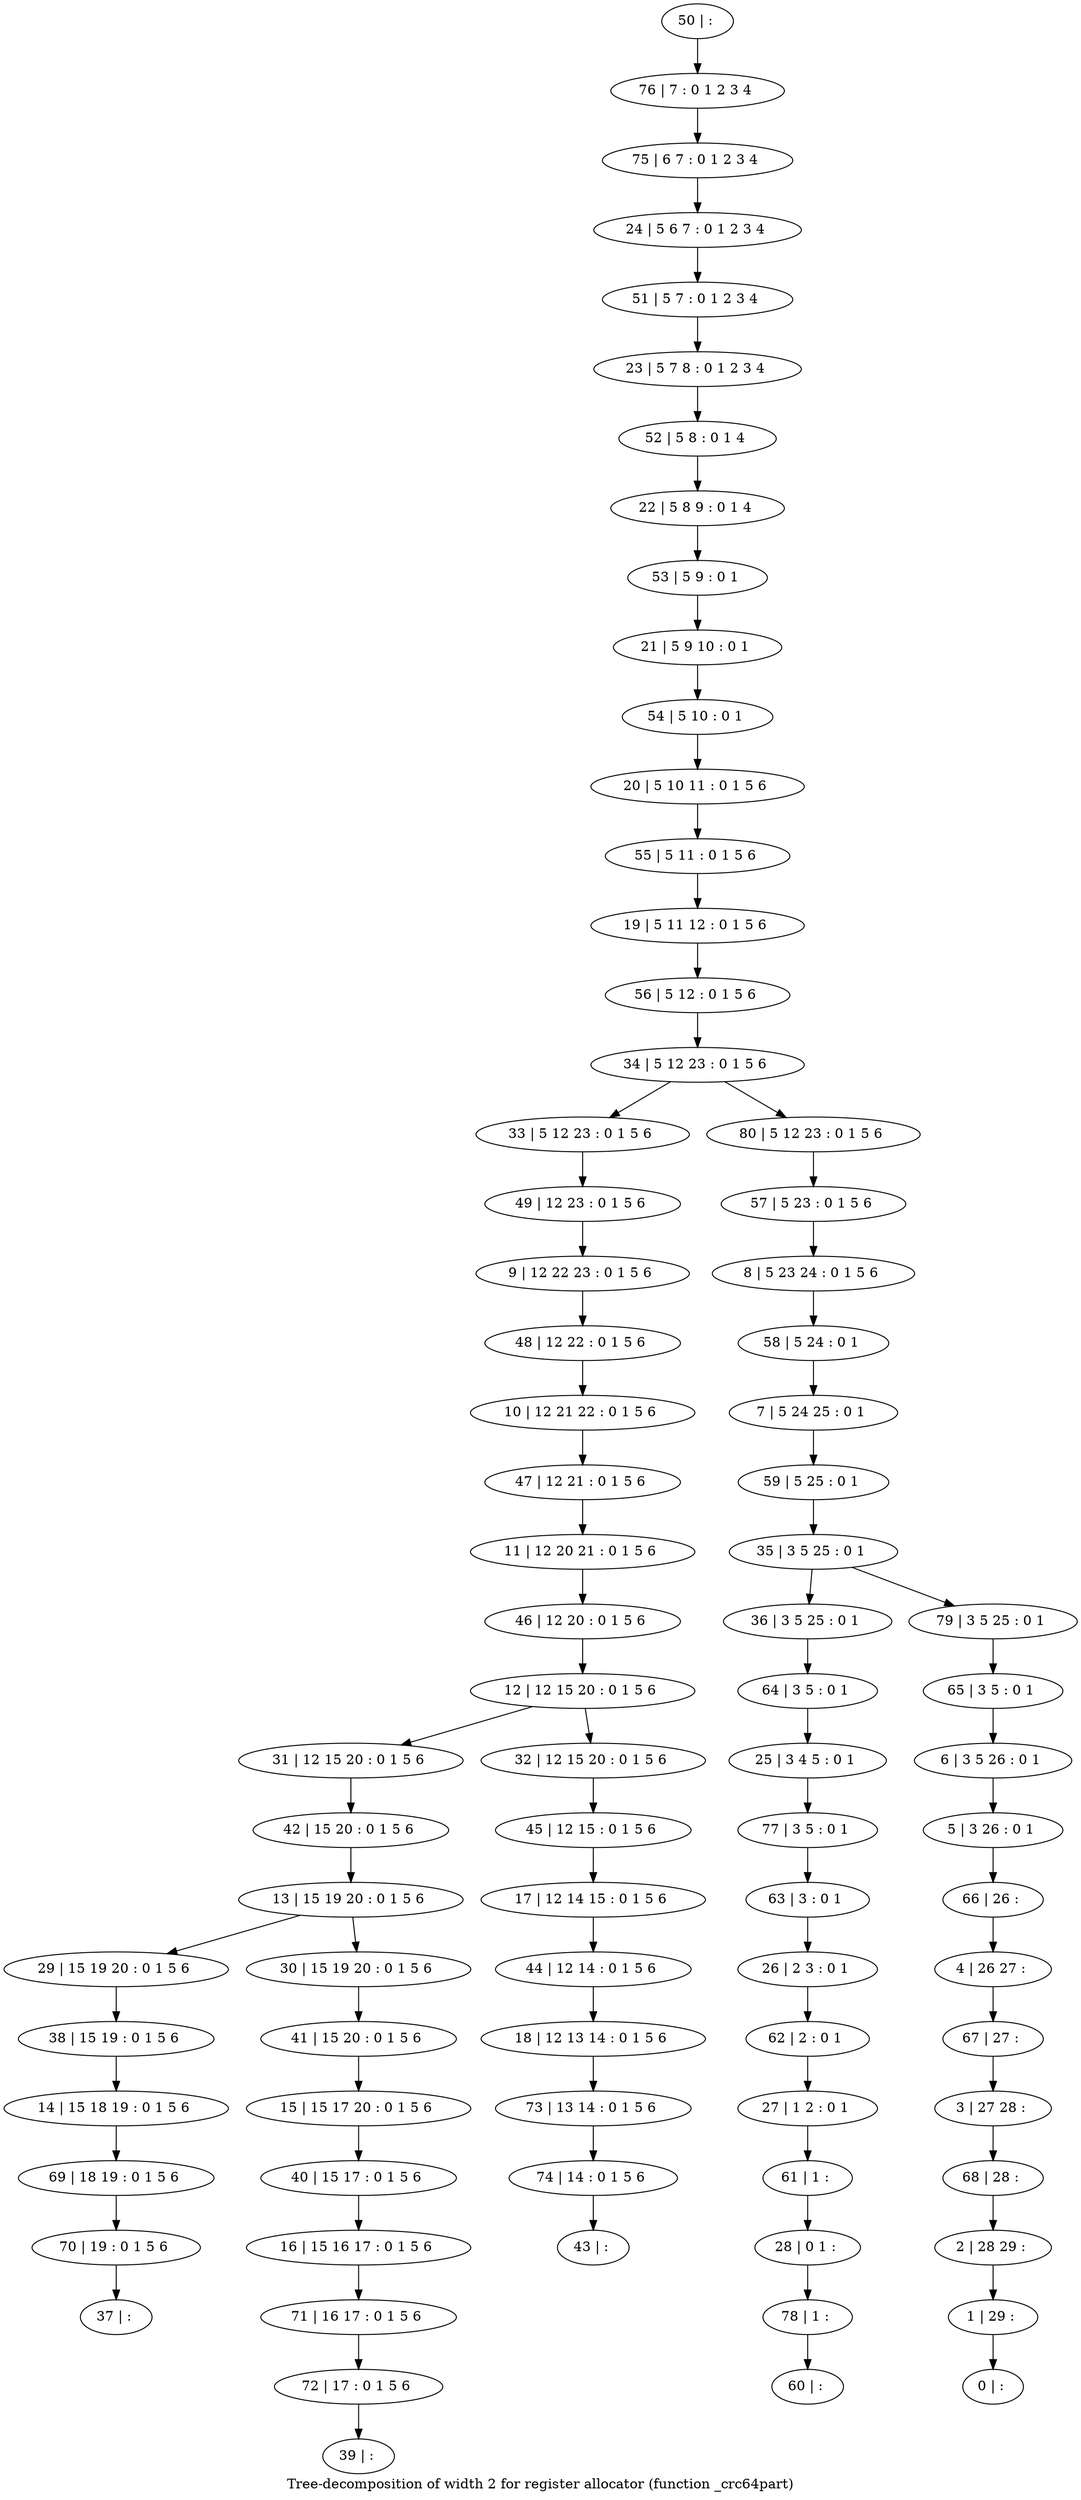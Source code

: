digraph G {
graph [label="Tree-decomposition of width 2 for register allocator (function _crc64part)"]
0[label="0 | : "];
1[label="1 | 29 : "];
2[label="2 | 28 29 : "];
3[label="3 | 27 28 : "];
4[label="4 | 26 27 : "];
5[label="5 | 3 26 : 0 1 "];
6[label="6 | 3 5 26 : 0 1 "];
7[label="7 | 5 24 25 : 0 1 "];
8[label="8 | 5 23 24 : 0 1 5 6 "];
9[label="9 | 12 22 23 : 0 1 5 6 "];
10[label="10 | 12 21 22 : 0 1 5 6 "];
11[label="11 | 12 20 21 : 0 1 5 6 "];
12[label="12 | 12 15 20 : 0 1 5 6 "];
13[label="13 | 15 19 20 : 0 1 5 6 "];
14[label="14 | 15 18 19 : 0 1 5 6 "];
15[label="15 | 15 17 20 : 0 1 5 6 "];
16[label="16 | 15 16 17 : 0 1 5 6 "];
17[label="17 | 12 14 15 : 0 1 5 6 "];
18[label="18 | 12 13 14 : 0 1 5 6 "];
19[label="19 | 5 11 12 : 0 1 5 6 "];
20[label="20 | 5 10 11 : 0 1 5 6 "];
21[label="21 | 5 9 10 : 0 1 "];
22[label="22 | 5 8 9 : 0 1 4 "];
23[label="23 | 5 7 8 : 0 1 2 3 4 "];
24[label="24 | 5 6 7 : 0 1 2 3 4 "];
25[label="25 | 3 4 5 : 0 1 "];
26[label="26 | 2 3 : 0 1 "];
27[label="27 | 1 2 : 0 1 "];
28[label="28 | 0 1 : "];
29[label="29 | 15 19 20 : 0 1 5 6 "];
30[label="30 | 15 19 20 : 0 1 5 6 "];
31[label="31 | 12 15 20 : 0 1 5 6 "];
32[label="32 | 12 15 20 : 0 1 5 6 "];
33[label="33 | 5 12 23 : 0 1 5 6 "];
34[label="34 | 5 12 23 : 0 1 5 6 "];
35[label="35 | 3 5 25 : 0 1 "];
36[label="36 | 3 5 25 : 0 1 "];
37[label="37 | : "];
38[label="38 | 15 19 : 0 1 5 6 "];
39[label="39 | : "];
40[label="40 | 15 17 : 0 1 5 6 "];
41[label="41 | 15 20 : 0 1 5 6 "];
42[label="42 | 15 20 : 0 1 5 6 "];
43[label="43 | : "];
44[label="44 | 12 14 : 0 1 5 6 "];
45[label="45 | 12 15 : 0 1 5 6 "];
46[label="46 | 12 20 : 0 1 5 6 "];
47[label="47 | 12 21 : 0 1 5 6 "];
48[label="48 | 12 22 : 0 1 5 6 "];
49[label="49 | 12 23 : 0 1 5 6 "];
50[label="50 | : "];
51[label="51 | 5 7 : 0 1 2 3 4 "];
52[label="52 | 5 8 : 0 1 4 "];
53[label="53 | 5 9 : 0 1 "];
54[label="54 | 5 10 : 0 1 "];
55[label="55 | 5 11 : 0 1 5 6 "];
56[label="56 | 5 12 : 0 1 5 6 "];
57[label="57 | 5 23 : 0 1 5 6 "];
58[label="58 | 5 24 : 0 1 "];
59[label="59 | 5 25 : 0 1 "];
60[label="60 | : "];
61[label="61 | 1 : "];
62[label="62 | 2 : 0 1 "];
63[label="63 | 3 : 0 1 "];
64[label="64 | 3 5 : 0 1 "];
65[label="65 | 3 5 : 0 1 "];
66[label="66 | 26 : "];
67[label="67 | 27 : "];
68[label="68 | 28 : "];
69[label="69 | 18 19 : 0 1 5 6 "];
70[label="70 | 19 : 0 1 5 6 "];
71[label="71 | 16 17 : 0 1 5 6 "];
72[label="72 | 17 : 0 1 5 6 "];
73[label="73 | 13 14 : 0 1 5 6 "];
74[label="74 | 14 : 0 1 5 6 "];
75[label="75 | 6 7 : 0 1 2 3 4 "];
76[label="76 | 7 : 0 1 2 3 4 "];
77[label="77 | 3 5 : 0 1 "];
78[label="78 | 1 : "];
79[label="79 | 3 5 25 : 0 1 "];
80[label="80 | 5 12 23 : 0 1 5 6 "];
13->29 ;
13->30 ;
12->31 ;
12->32 ;
38->14 ;
29->38 ;
40->16 ;
15->40 ;
41->15 ;
30->41 ;
42->13 ;
31->42 ;
44->18 ;
17->44 ;
45->17 ;
32->45 ;
46->12 ;
11->46 ;
47->11 ;
10->47 ;
48->10 ;
9->48 ;
49->9 ;
33->49 ;
61->28 ;
27->61 ;
62->27 ;
26->62 ;
63->26 ;
64->25 ;
36->64 ;
14->69 ;
70->37 ;
69->70 ;
16->71 ;
72->39 ;
71->72 ;
18->73 ;
74->43 ;
73->74 ;
77->63 ;
25->77 ;
78->60 ;
28->78 ;
50->76 ;
76->75 ;
75->24 ;
24->51 ;
51->23 ;
23->52 ;
52->22 ;
22->53 ;
53->21 ;
21->54 ;
54->20 ;
20->55 ;
55->19 ;
19->56 ;
56->34 ;
57->8 ;
8->58 ;
58->7 ;
7->59 ;
59->35 ;
65->6 ;
6->5 ;
5->66 ;
66->4 ;
4->67 ;
67->3 ;
3->68 ;
68->2 ;
2->1 ;
1->0 ;
79->65 ;
80->57 ;
35->36 ;
35->79 ;
34->33 ;
34->80 ;
}
